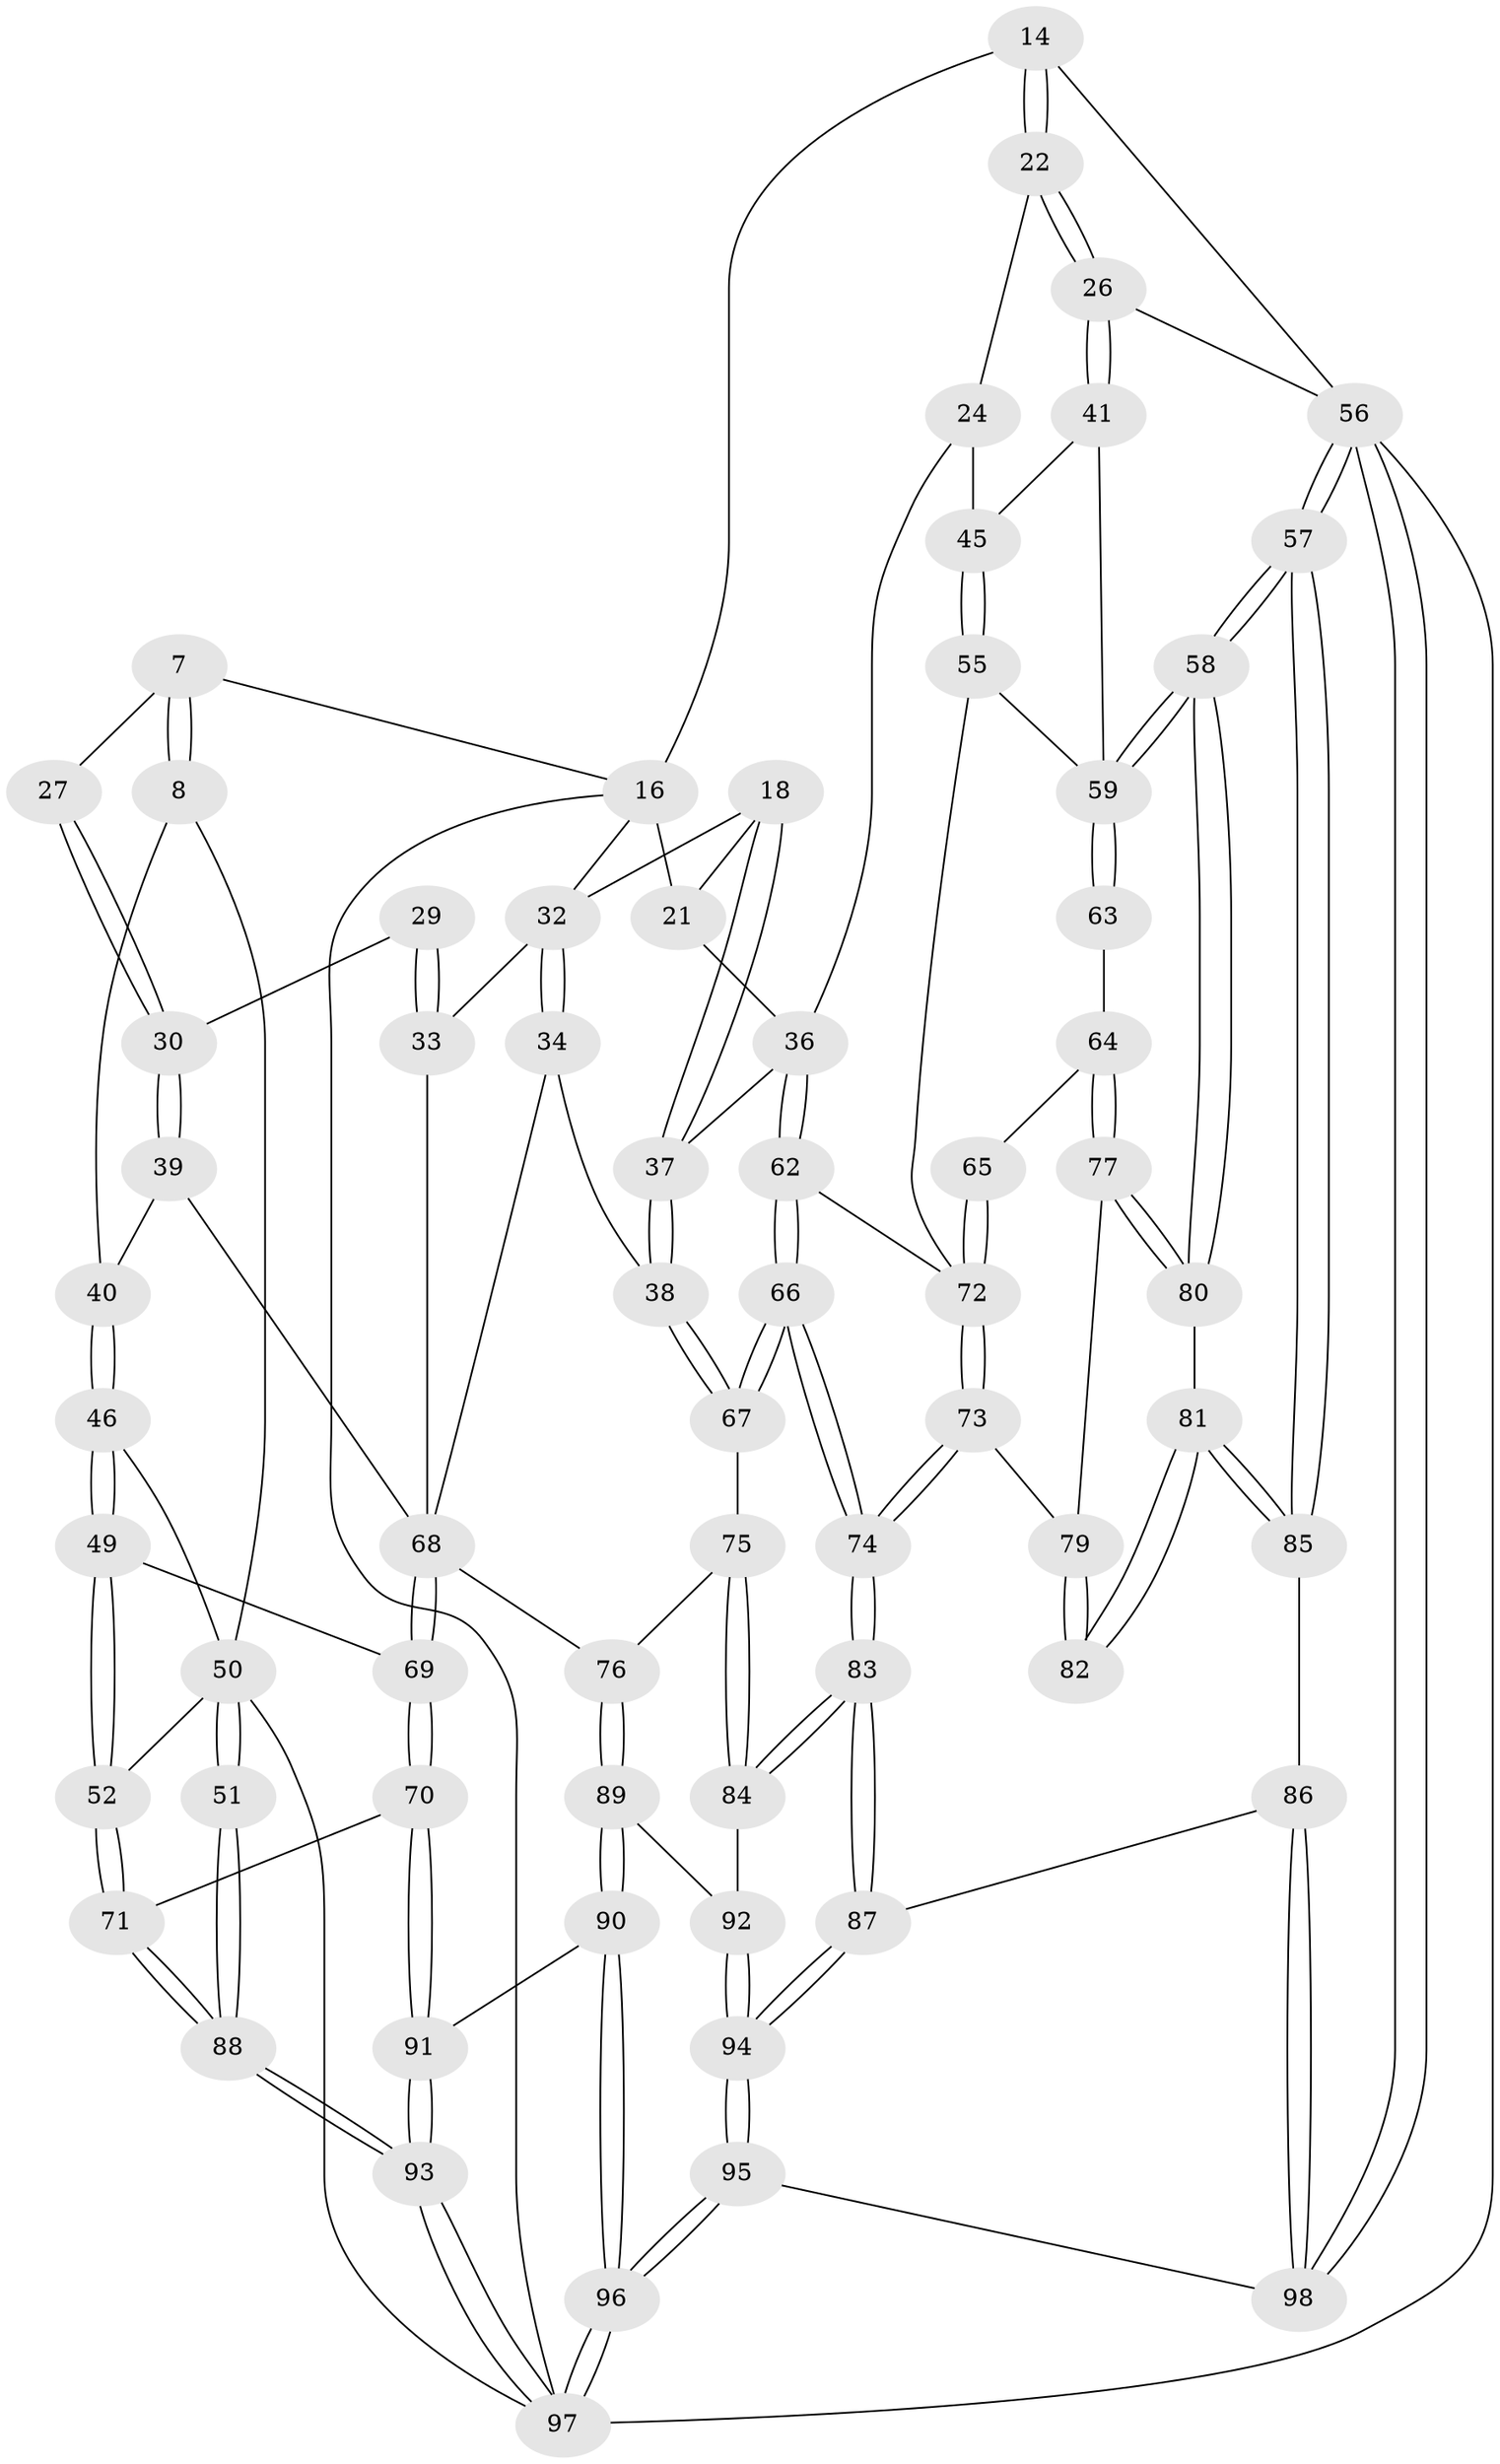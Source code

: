 // original degree distribution, {3: 0.02040816326530612, 6: 0.24489795918367346, 5: 0.46938775510204084, 4: 0.2653061224489796}
// Generated by graph-tools (version 1.1) at 2025/05/03/04/25 22:05:03]
// undirected, 68 vertices, 163 edges
graph export_dot {
graph [start="1"]
  node [color=gray90,style=filled];
  7 [pos="+0.10750105842120063+0.1808654633283168",super="+2"];
  8 [pos="+0+0.23545113106927554"];
  14 [pos="+0.7672440865682535+0.178378803812814",super="+12"];
  16 [pos="+0.5674470741098189+0.14833634850056204",super="+4+6+15"];
  18 [pos="+0.537497215489621+0.29138954661862526"];
  21 [pos="+0.6512063662901177+0.27867400850278523",super="+17"];
  22 [pos="+0.8221190542382738+0.2209309121277218"];
  24 [pos="+0.7233030667510901+0.41385654523412696",super="+23"];
  26 [pos="+1+0.01744565465657226"];
  27 [pos="+0.2736478612188941+0.2588087312325866"];
  29 [pos="+0.3503052685815972+0.3597286234953056"];
  30 [pos="+0.2625641410031048+0.316446242906584"];
  32 [pos="+0.46751804944407493+0.29545686302945634",super="+20"];
  33 [pos="+0.41082720883277984+0.4566856510613412",super="+31+28"];
  34 [pos="+0.48192886935712453+0.4993427024295473"];
  36 [pos="+0.6992868532914897+0.4414859371211047",super="+25"];
  37 [pos="+0.5668530433776781+0.47169241561285946"];
  38 [pos="+0.520296874309057+0.5011135722626819"];
  39 [pos="+0.22518420944715226+0.3400808022545399"];
  40 [pos="+0.15694459894455873+0.3541377029897034"];
  41 [pos="+1+0.20077772592045187"];
  45 [pos="+0.89731278968067+0.4474919317439069",super="+42"];
  46 [pos="+0.13988154855894333+0.4563775404990301"];
  49 [pos="+0.17437178136845427+0.5351997824756175"];
  50 [pos="+0+0.620049244385412",super="+47+10"];
  51 [pos="+0+0.6430849752221495"];
  52 [pos="+0.14539594059673996+0.5707597152930994"];
  55 [pos="+0.9167159787763888+0.5016469819756315"];
  56 [pos="+1+1",super="+13"];
  57 [pos="+1+1"];
  58 [pos="+1+0.9316906877525649"];
  59 [pos="+1+0.6415014516370686",super="+54"];
  62 [pos="+0.7458505301210939+0.5578882340811977"];
  63 [pos="+0.9689556182033646+0.6225121688314643"];
  64 [pos="+0.9421811695922545+0.6219900970782688"];
  65 [pos="+0.9119810385364875+0.6070913545596919"];
  66 [pos="+0.6580172413586097+0.6834633621224534"];
  67 [pos="+0.5743090834826159+0.6453685882957928"];
  68 [pos="+0.37593476112705354+0.7057901713104141",super="+43+44"];
  69 [pos="+0.27766652357272803+0.7410486597190282",super="+48"];
  70 [pos="+0.27160461414690673+0.7463075303804558"];
  71 [pos="+0.18259809378362643+0.7315584055649783"];
  72 [pos="+0.8205234043988447+0.7113316786968127",super="+61+60"];
  73 [pos="+0.8198756313067178+0.7148183247933566"];
  74 [pos="+0.711484946825574+0.7801980841815124"];
  75 [pos="+0.5741494376159785+0.6455867874993887"];
  76 [pos="+0.4573429948172938+0.7543699050771261"];
  77 [pos="+0.9432863755094962+0.6792956495477291"];
  79 [pos="+0.848647683665737+0.7326038138940343",super="+78"];
  80 [pos="+1+0.8092731157385753"];
  81 [pos="+0.9103320987096847+0.7834812724819108"];
  82 [pos="+0.9102974091576885+0.7834465916224117"];
  83 [pos="+0.7079718346498155+0.7925184713955626"];
  84 [pos="+0.5686835927611875+0.8086883881146996"];
  85 [pos="+0.8217645404962943+0.9018740706903479"];
  86 [pos="+0.7439808931481287+0.8937479836597096"];
  87 [pos="+0.7290526593165444+0.8743694443208607"];
  88 [pos="+0+0.8880708118836291"];
  89 [pos="+0.46980076060951437+0.7806779810384548"];
  90 [pos="+0.36783747185793164+0.963678858791861"];
  91 [pos="+0.28041085408089084+0.8171326592810215"];
  92 [pos="+0.5422478349980927+0.8189611501992125"];
  93 [pos="+0+1"];
  94 [pos="+0.5445518373539431+0.94696626210739"];
  95 [pos="+0.4171800073835353+1"];
  96 [pos="+0.39890080158568714+1"];
  97 [pos="+0+1",super="+11"];
  98 [pos="+0.6852601042386206+1"];
  7 -- 8;
  7 -- 8;
  7 -- 27 [weight=2];
  7 -- 16;
  8 -- 40;
  8 -- 50;
  14 -- 22;
  14 -- 22;
  14 -- 16 [weight=2];
  14 -- 56;
  16 -- 97;
  16 -- 21 [weight=2];
  16 -- 32;
  18 -- 37;
  18 -- 37;
  18 -- 21;
  18 -- 32;
  21 -- 36;
  22 -- 26;
  22 -- 26;
  22 -- 24;
  24 -- 45 [weight=2];
  24 -- 36;
  26 -- 41;
  26 -- 41;
  26 -- 56;
  27 -- 30;
  27 -- 30;
  29 -- 30;
  29 -- 33 [weight=2];
  29 -- 33;
  30 -- 39;
  30 -- 39;
  32 -- 34;
  32 -- 34;
  32 -- 33 [weight=2];
  33 -- 68;
  34 -- 38;
  34 -- 68;
  36 -- 37;
  36 -- 62;
  36 -- 62;
  37 -- 38;
  37 -- 38;
  38 -- 67;
  38 -- 67;
  39 -- 40;
  39 -- 68;
  40 -- 46;
  40 -- 46;
  41 -- 45;
  41 -- 59;
  45 -- 55;
  45 -- 55;
  46 -- 49;
  46 -- 49;
  46 -- 50;
  49 -- 52;
  49 -- 52;
  49 -- 69;
  50 -- 51 [weight=2];
  50 -- 51;
  50 -- 52;
  50 -- 97;
  51 -- 88;
  51 -- 88;
  52 -- 71;
  52 -- 71;
  55 -- 59;
  55 -- 72;
  56 -- 57;
  56 -- 57;
  56 -- 98;
  56 -- 98;
  56 -- 97 [weight=2];
  57 -- 58;
  57 -- 58;
  57 -- 85;
  57 -- 85;
  58 -- 59;
  58 -- 59;
  58 -- 80;
  58 -- 80;
  59 -- 63 [weight=2];
  59 -- 63;
  62 -- 66;
  62 -- 66;
  62 -- 72;
  63 -- 64;
  64 -- 65;
  64 -- 77;
  64 -- 77;
  65 -- 72 [weight=2];
  65 -- 72;
  66 -- 67;
  66 -- 67;
  66 -- 74;
  66 -- 74;
  67 -- 75;
  68 -- 69 [weight=2];
  68 -- 69;
  68 -- 76;
  69 -- 70;
  69 -- 70;
  70 -- 71;
  70 -- 91;
  70 -- 91;
  71 -- 88;
  71 -- 88;
  72 -- 73;
  72 -- 73;
  73 -- 74;
  73 -- 74;
  73 -- 79;
  74 -- 83;
  74 -- 83;
  75 -- 76;
  75 -- 84;
  75 -- 84;
  76 -- 89;
  76 -- 89;
  77 -- 80;
  77 -- 80;
  77 -- 79;
  79 -- 82 [weight=2];
  79 -- 82;
  80 -- 81;
  81 -- 82;
  81 -- 82;
  81 -- 85;
  81 -- 85;
  83 -- 84;
  83 -- 84;
  83 -- 87;
  83 -- 87;
  84 -- 92;
  85 -- 86;
  86 -- 87;
  86 -- 98;
  86 -- 98;
  87 -- 94;
  87 -- 94;
  88 -- 93;
  88 -- 93;
  89 -- 90;
  89 -- 90;
  89 -- 92;
  90 -- 91;
  90 -- 96;
  90 -- 96;
  91 -- 93;
  91 -- 93;
  92 -- 94;
  92 -- 94;
  93 -- 97;
  93 -- 97;
  94 -- 95;
  94 -- 95;
  95 -- 96;
  95 -- 96;
  95 -- 98;
  96 -- 97;
  96 -- 97;
}
